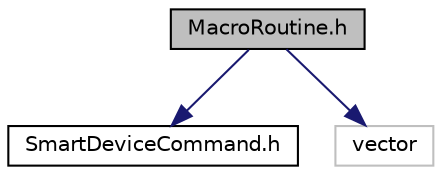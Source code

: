 digraph "MacroRoutine.h"
{
 // LATEX_PDF_SIZE
  edge [fontname="Helvetica",fontsize="10",labelfontname="Helvetica",labelfontsize="10"];
  node [fontname="Helvetica",fontsize="10",shape=record];
  Node1 [label="MacroRoutine.h",height=0.2,width=0.4,color="black", fillcolor="grey75", style="filled", fontcolor="black",tooltip="MacroRoutine class to execute a sequence of commands in a smart home automation system."];
  Node1 -> Node2 [color="midnightblue",fontsize="10",style="solid"];
  Node2 [label="SmartDeviceCommand.h",height=0.2,width=0.4,color="black", fillcolor="white", style="filled",URL="$SmartDeviceCommand_8h.html",tooltip="Command interface for controlling smart devices in a smart home automation system."];
  Node1 -> Node3 [color="midnightblue",fontsize="10",style="solid"];
  Node3 [label="vector",height=0.2,width=0.4,color="grey75", fillcolor="white", style="filled",tooltip=" "];
}
